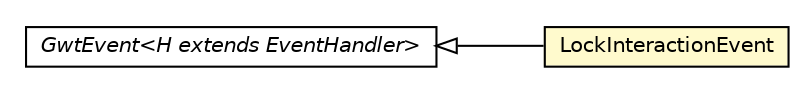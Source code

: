 #!/usr/local/bin/dot
#
# Class diagram 
# Generated by UMLGraph version R5_6-24-gf6e263 (http://www.umlgraph.org/)
#

digraph G {
	edge [fontname="Helvetica",fontsize=10,labelfontname="Helvetica",labelfontsize=10];
	node [fontname="Helvetica",fontsize=10,shape=plaintext];
	nodesep=0.25;
	ranksep=0.5;
	rankdir=LR;
	// com.gwtplatform.mvp.client.proxy.LockInteractionEvent
	c221441 [label=<<table title="com.gwtplatform.mvp.client.proxy.LockInteractionEvent" border="0" cellborder="1" cellspacing="0" cellpadding="2" port="p" bgcolor="lemonChiffon" href="./LockInteractionEvent.html">
		<tr><td><table border="0" cellspacing="0" cellpadding="1">
<tr><td align="center" balign="center"> LockInteractionEvent </td></tr>
		</table></td></tr>
		</table>>, URL="./LockInteractionEvent.html", fontname="Helvetica", fontcolor="black", fontsize=10.0];
	//com.gwtplatform.mvp.client.proxy.LockInteractionEvent extends com.google.gwt.event.shared.GwtEvent<com.gwtplatform.mvp.client.proxy.LockInteractionHandler>
	c221836:p -> c221441:p [dir=back,arrowtail=empty];
	// com.google.gwt.event.shared.GwtEvent<H extends com.google.gwt.event.shared.EventHandler>
	c221836 [label=<<table title="com.google.gwt.event.shared.GwtEvent" border="0" cellborder="1" cellspacing="0" cellpadding="2" port="p" href="http://google-web-toolkit.googlecode.com/svn/javadoc/latest/com/google/gwt/event/shared/GwtEvent.html">
		<tr><td><table border="0" cellspacing="0" cellpadding="1">
<tr><td align="center" balign="center"><font face="Helvetica-Oblique"> GwtEvent&lt;H extends EventHandler&gt; </font></td></tr>
		</table></td></tr>
		</table>>, URL="http://google-web-toolkit.googlecode.com/svn/javadoc/latest/com/google/gwt/event/shared/GwtEvent.html", fontname="Helvetica", fontcolor="black", fontsize=10.0];
}

